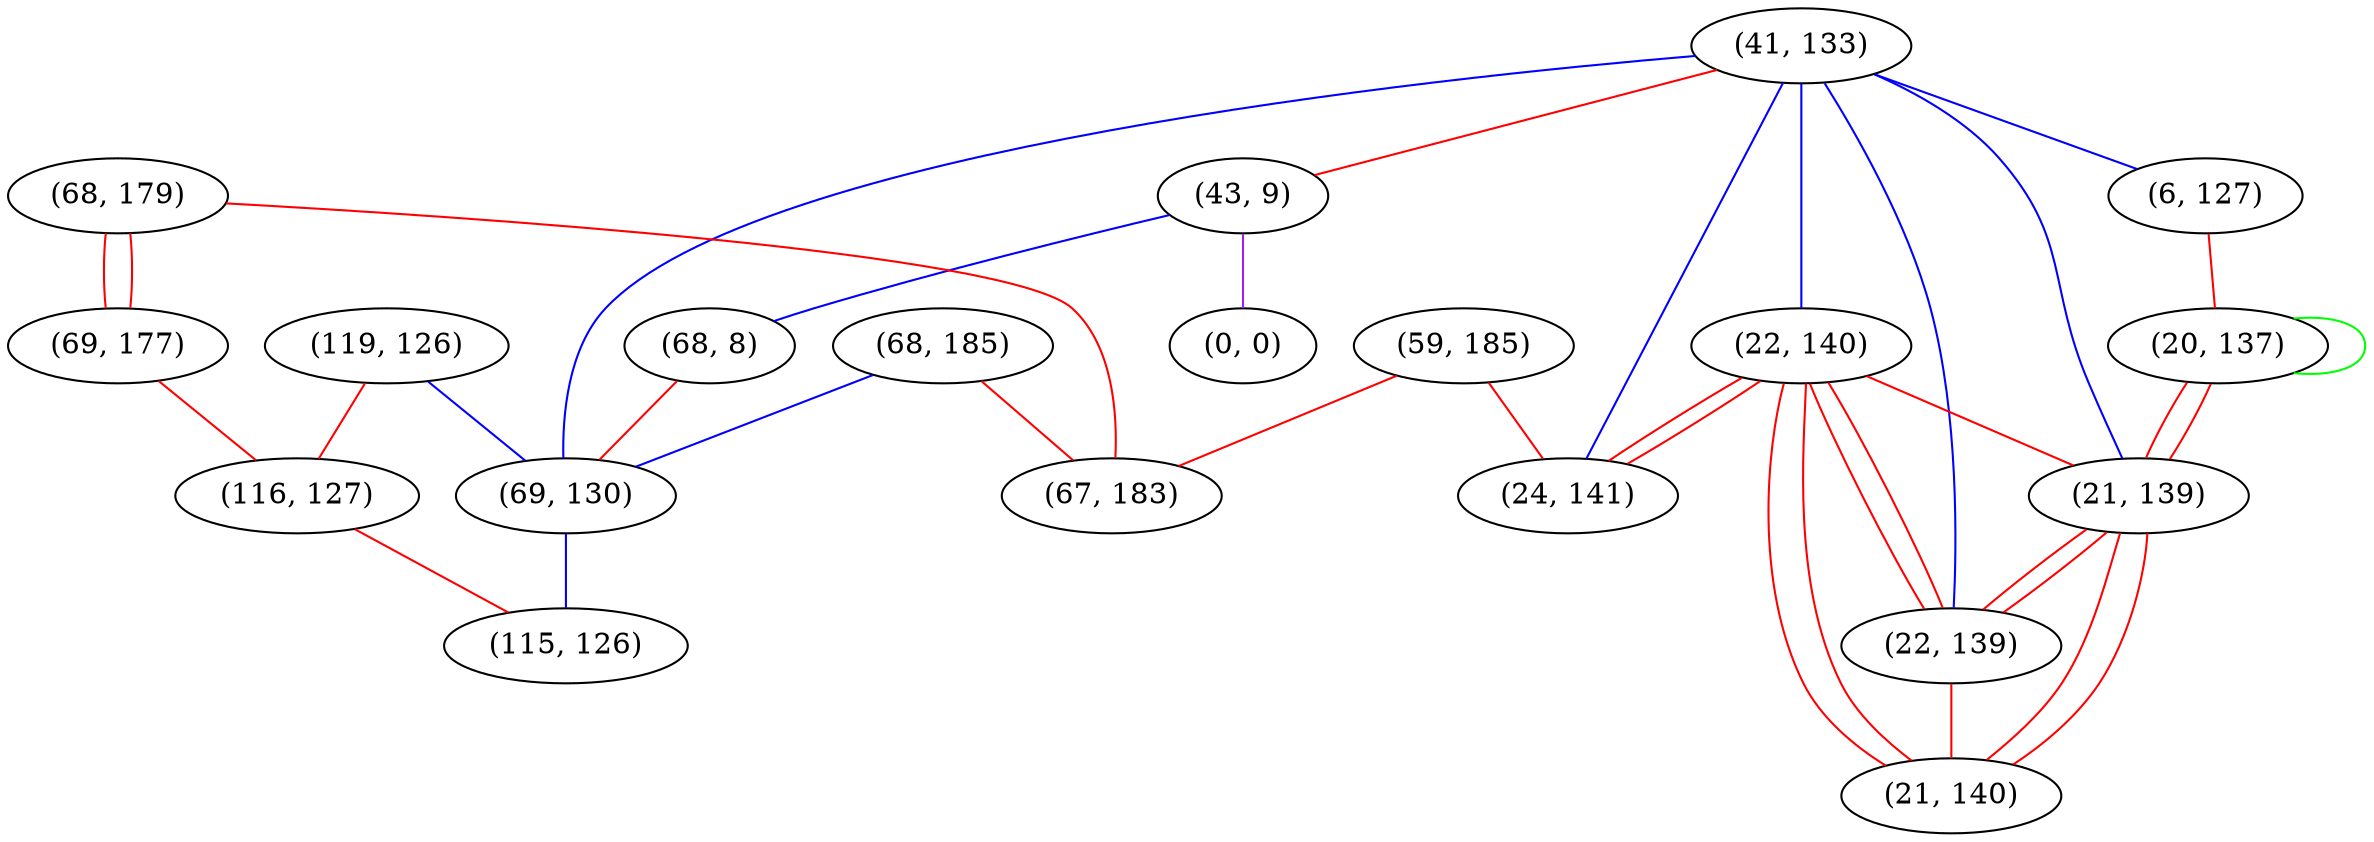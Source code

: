 graph "" {
"(41, 133)";
"(119, 126)";
"(43, 9)";
"(68, 8)";
"(68, 179)";
"(69, 177)";
"(22, 140)";
"(116, 127)";
"(59, 185)";
"(6, 127)";
"(68, 185)";
"(0, 0)";
"(20, 137)";
"(21, 139)";
"(22, 139)";
"(24, 141)";
"(21, 140)";
"(69, 130)";
"(115, 126)";
"(67, 183)";
"(41, 133)" -- "(22, 140)"  [color=blue, key=0, weight=3];
"(41, 133)" -- "(43, 9)"  [color=red, key=0, weight=1];
"(41, 133)" -- "(6, 127)"  [color=blue, key=0, weight=3];
"(41, 133)" -- "(24, 141)"  [color=blue, key=0, weight=3];
"(41, 133)" -- "(21, 139)"  [color=blue, key=0, weight=3];
"(41, 133)" -- "(22, 139)"  [color=blue, key=0, weight=3];
"(41, 133)" -- "(69, 130)"  [color=blue, key=0, weight=3];
"(119, 126)" -- "(116, 127)"  [color=red, key=0, weight=1];
"(119, 126)" -- "(69, 130)"  [color=blue, key=0, weight=3];
"(43, 9)" -- "(0, 0)"  [color=purple, key=0, weight=4];
"(43, 9)" -- "(68, 8)"  [color=blue, key=0, weight=3];
"(68, 8)" -- "(69, 130)"  [color=red, key=0, weight=1];
"(68, 179)" -- "(67, 183)"  [color=red, key=0, weight=1];
"(68, 179)" -- "(69, 177)"  [color=red, key=0, weight=1];
"(68, 179)" -- "(69, 177)"  [color=red, key=1, weight=1];
"(69, 177)" -- "(116, 127)"  [color=red, key=0, weight=1];
"(22, 140)" -- "(22, 139)"  [color=red, key=0, weight=1];
"(22, 140)" -- "(22, 139)"  [color=red, key=1, weight=1];
"(22, 140)" -- "(21, 140)"  [color=red, key=0, weight=1];
"(22, 140)" -- "(21, 140)"  [color=red, key=1, weight=1];
"(22, 140)" -- "(24, 141)"  [color=red, key=0, weight=1];
"(22, 140)" -- "(24, 141)"  [color=red, key=1, weight=1];
"(22, 140)" -- "(21, 139)"  [color=red, key=0, weight=1];
"(116, 127)" -- "(115, 126)"  [color=red, key=0, weight=1];
"(59, 185)" -- "(67, 183)"  [color=red, key=0, weight=1];
"(59, 185)" -- "(24, 141)"  [color=red, key=0, weight=1];
"(6, 127)" -- "(20, 137)"  [color=red, key=0, weight=1];
"(68, 185)" -- "(67, 183)"  [color=red, key=0, weight=1];
"(68, 185)" -- "(69, 130)"  [color=blue, key=0, weight=3];
"(20, 137)" -- "(20, 137)"  [color=green, key=0, weight=2];
"(20, 137)" -- "(21, 139)"  [color=red, key=0, weight=1];
"(20, 137)" -- "(21, 139)"  [color=red, key=1, weight=1];
"(21, 139)" -- "(22, 139)"  [color=red, key=0, weight=1];
"(21, 139)" -- "(22, 139)"  [color=red, key=1, weight=1];
"(21, 139)" -- "(21, 140)"  [color=red, key=0, weight=1];
"(21, 139)" -- "(21, 140)"  [color=red, key=1, weight=1];
"(22, 139)" -- "(21, 140)"  [color=red, key=0, weight=1];
"(69, 130)" -- "(115, 126)"  [color=blue, key=0, weight=3];
}
